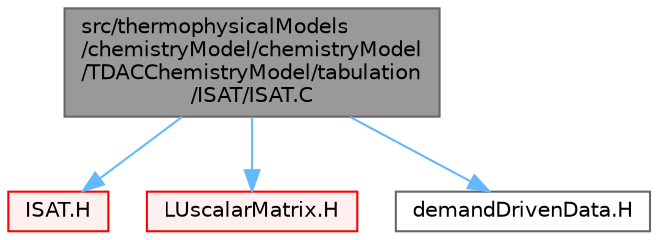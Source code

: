 digraph "src/thermophysicalModels/chemistryModel/chemistryModel/TDACChemistryModel/tabulation/ISAT/ISAT.C"
{
 // LATEX_PDF_SIZE
  bgcolor="transparent";
  edge [fontname=Helvetica,fontsize=10,labelfontname=Helvetica,labelfontsize=10];
  node [fontname=Helvetica,fontsize=10,shape=box,height=0.2,width=0.4];
  Node1 [id="Node000001",label="src/thermophysicalModels\l/chemistryModel/chemistryModel\l/TDACChemistryModel/tabulation\l/ISAT/ISAT.C",height=0.2,width=0.4,color="gray40", fillcolor="grey60", style="filled", fontcolor="black",tooltip=" "];
  Node1 -> Node2 [id="edge1_Node000001_Node000002",color="steelblue1",style="solid",tooltip=" "];
  Node2 [id="Node000002",label="ISAT.H",height=0.2,width=0.4,color="red", fillcolor="#FFF0F0", style="filled",URL="$ISAT_8H.html",tooltip=" "];
  Node1 -> Node6 [id="edge2_Node000001_Node000006",color="steelblue1",style="solid",tooltip=" "];
  Node6 [id="Node000006",label="LUscalarMatrix.H",height=0.2,width=0.4,color="red", fillcolor="#FFF0F0", style="filled",URL="$LUscalarMatrix_8H.html",tooltip=" "];
  Node1 -> Node221 [id="edge3_Node000001_Node000221",color="steelblue1",style="solid",tooltip=" "];
  Node221 [id="Node000221",label="demandDrivenData.H",height=0.2,width=0.4,color="grey40", fillcolor="white", style="filled",URL="$demandDrivenData_8H.html",tooltip="Template functions to aid in the implementation of demand driven data."];
}

